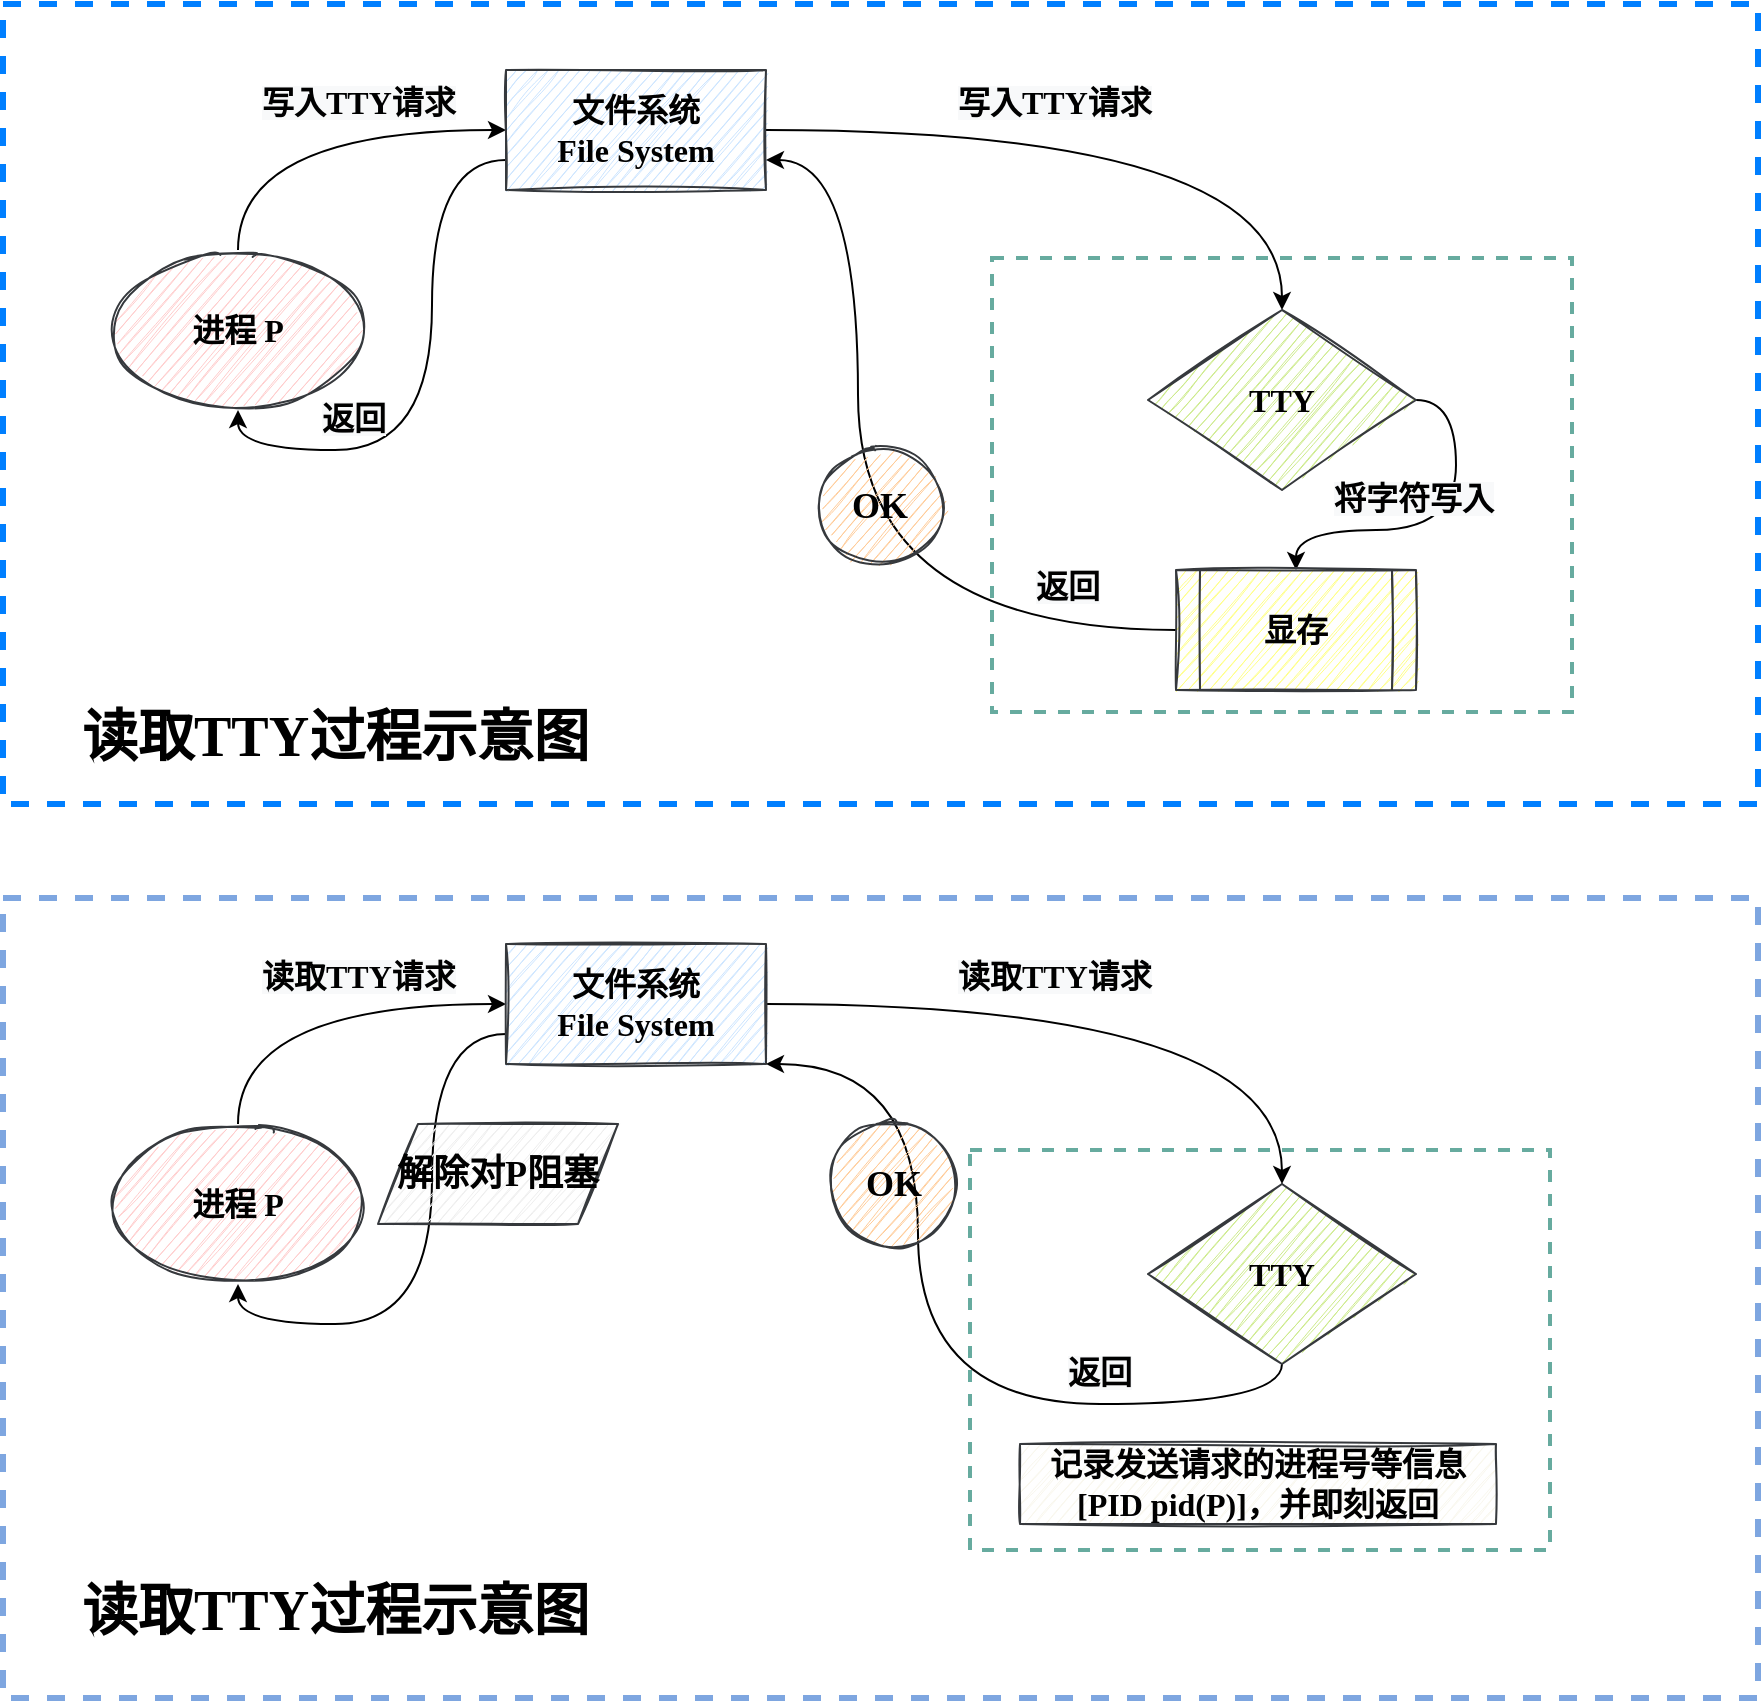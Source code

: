 <mxfile version="14.1.1" type="github">
  <diagram id="re15Rb0JpsQiYsEudaRB" name="Page-1">
    <mxGraphModel dx="2146" dy="829" grid="1" gridSize="10" guides="1" tooltips="1" connect="1" arrows="1" fold="1" page="1" pageScale="1" pageWidth="827" pageHeight="1169" math="0" shadow="0">
      <root>
        <mxCell id="0" />
        <mxCell id="1" parent="0" />
        <mxCell id="iDL0mzzt14MPATJzExOn-133" value="" style="rounded=0;whiteSpace=wrap;html=1;shadow=0;glass=0;sketch=0;strokeWidth=3;fillColor=none;gradientColor=none;dashed=1;strokeColor=#007FFF;" vertex="1" parent="1">
          <mxGeometry x="42.5" y="240" width="877.5" height="400" as="geometry" />
        </mxCell>
        <mxCell id="iDL0mzzt14MPATJzExOn-134" style="edgeStyle=orthogonalEdgeStyle;curved=1;rounded=0;orthogonalLoop=1;jettySize=auto;html=1;exitX=0.5;exitY=0;exitDx=0;exitDy=0;entryX=0;entryY=0.5;entryDx=0;entryDy=0;strokeWidth=1;" edge="1" parent="1" source="iDL0mzzt14MPATJzExOn-135" target="iDL0mzzt14MPATJzExOn-138">
          <mxGeometry relative="1" as="geometry" />
        </mxCell>
        <mxCell id="iDL0mzzt14MPATJzExOn-135" value="&lt;b style=&quot;font-family: &amp;#34;comic sans ms&amp;#34; ; font-size: 16px&quot;&gt;进程 P&lt;/b&gt;" style="ellipse;whiteSpace=wrap;html=1;rounded=0;shadow=0;glass=0;sketch=1;strokeWidth=1;fillColor=#ffcccc;strokeColor=#36393d;" vertex="1" parent="1">
          <mxGeometry x="100" y="363" width="120" height="80" as="geometry" />
        </mxCell>
        <mxCell id="iDL0mzzt14MPATJzExOn-136" style="edgeStyle=orthogonalEdgeStyle;curved=1;rounded=0;orthogonalLoop=1;jettySize=auto;html=1;exitX=1;exitY=0.5;exitDx=0;exitDy=0;entryX=0.5;entryY=0;entryDx=0;entryDy=0;strokeWidth=1;" edge="1" parent="1" source="iDL0mzzt14MPATJzExOn-138" target="iDL0mzzt14MPATJzExOn-141">
          <mxGeometry relative="1" as="geometry" />
        </mxCell>
        <mxCell id="iDL0mzzt14MPATJzExOn-137" style="edgeStyle=orthogonalEdgeStyle;curved=1;rounded=0;orthogonalLoop=1;jettySize=auto;html=1;exitX=0;exitY=0.75;exitDx=0;exitDy=0;entryX=0.5;entryY=1;entryDx=0;entryDy=0;strokeWidth=1;" edge="1" parent="1" source="iDL0mzzt14MPATJzExOn-138" target="iDL0mzzt14MPATJzExOn-135">
          <mxGeometry relative="1" as="geometry" />
        </mxCell>
        <mxCell id="iDL0mzzt14MPATJzExOn-138" value="&lt;font face=&quot;comic sans ms&quot;&gt;&lt;span style=&quot;font-size: 16px&quot;&gt;&lt;b&gt;文件系统&lt;br&gt;File System&lt;br&gt;&lt;/b&gt;&lt;/span&gt;&lt;/font&gt;" style="rounded=0;whiteSpace=wrap;html=1;shadow=0;sketch=1;fillColor=#cce5ff;strokeColor=#36393d;" vertex="1" parent="1">
          <mxGeometry x="294" y="273" width="130" height="60" as="geometry" />
        </mxCell>
        <mxCell id="iDL0mzzt14MPATJzExOn-139" value="&lt;b style=&quot;color: rgb(0 , 0 , 0) ; font-family: &amp;#34;comic sans ms&amp;#34; ; font-size: 16px ; font-style: normal ; letter-spacing: normal ; text-align: center ; text-indent: 0px ; text-transform: none ; word-spacing: 0px ; background-color: rgb(248 , 249 , 250)&quot;&gt;写入TTY请求&lt;/b&gt;" style="text;whiteSpace=wrap;html=1;rounded=0;" vertex="1" parent="1">
          <mxGeometry x="170" y="273" width="100" height="30" as="geometry" />
        </mxCell>
        <mxCell id="iDL0mzzt14MPATJzExOn-140" style="edgeStyle=orthogonalEdgeStyle;curved=1;rounded=0;orthogonalLoop=1;jettySize=auto;html=1;exitX=1;exitY=0.5;exitDx=0;exitDy=0;entryX=0.5;entryY=0;entryDx=0;entryDy=0;strokeWidth=1;" edge="1" parent="1" source="iDL0mzzt14MPATJzExOn-141" target="iDL0mzzt14MPATJzExOn-147">
          <mxGeometry relative="1" as="geometry" />
        </mxCell>
        <mxCell id="iDL0mzzt14MPATJzExOn-141" value="&lt;b style=&quot;font-family: &amp;#34;comic sans ms&amp;#34; ; font-size: 16px&quot;&gt;TTY&lt;/b&gt;" style="rhombus;whiteSpace=wrap;html=1;rounded=0;shadow=0;glass=0;sketch=1;strokeColor=#36393d;strokeWidth=1;fillColor=#cdeb8b;" vertex="1" parent="1">
          <mxGeometry x="615" y="393" width="134" height="90" as="geometry" />
        </mxCell>
        <mxCell id="iDL0mzzt14MPATJzExOn-142" value="&lt;b style=&quot;color: rgb(0 , 0 , 0) ; font-family: &amp;#34;comic sans ms&amp;#34; ; font-size: 16px ; font-style: normal ; letter-spacing: normal ; text-align: center ; text-indent: 0px ; text-transform: none ; word-spacing: 0px ; background-color: rgb(248 , 249 , 250)&quot;&gt;写入TTY请求&lt;/b&gt;" style="text;whiteSpace=wrap;html=1;rounded=0;" vertex="1" parent="1">
          <mxGeometry x="517.5" y="273" width="122.5" height="30" as="geometry" />
        </mxCell>
        <mxCell id="iDL0mzzt14MPATJzExOn-143" value="" style="rounded=0;whiteSpace=wrap;html=1;shadow=0;glass=0;dashed=1;sketch=0;strokeWidth=2;fillColor=none;gradientColor=none;strokeColor=#67AB9F;" vertex="1" parent="1">
          <mxGeometry x="537" y="367" width="290" height="227" as="geometry" />
        </mxCell>
        <mxCell id="iDL0mzzt14MPATJzExOn-144" value="&lt;b style=&quot;color: rgb(0 , 0 , 0) ; font-family: &amp;#34;comic sans ms&amp;#34; ; font-size: 16px ; font-style: normal ; letter-spacing: normal ; text-align: center ; text-indent: 0px ; text-transform: none ; word-spacing: 0px ; background-color: rgb(248 , 249 , 250)&quot;&gt;返回&lt;/b&gt;" style="text;whiteSpace=wrap;html=1;rounded=0;" vertex="1" parent="1">
          <mxGeometry x="557" y="515" width="60" height="40" as="geometry" />
        </mxCell>
        <mxCell id="iDL0mzzt14MPATJzExOn-145" value="&lt;div style=&quot;text-align: center&quot;&gt;&lt;span style=&quot;font-size: 28px&quot;&gt;&lt;font face=&quot;comic sans ms&quot;&gt;&lt;b&gt;读取TTY过程示意图&lt;/b&gt;&lt;/font&gt;&lt;/span&gt;&lt;/div&gt;" style="text;whiteSpace=wrap;html=1;" vertex="1" parent="1">
          <mxGeometry x="80" y="583" width="270" height="30" as="geometry" />
        </mxCell>
        <mxCell id="iDL0mzzt14MPATJzExOn-146" style="edgeStyle=orthogonalEdgeStyle;curved=1;rounded=0;orthogonalLoop=1;jettySize=auto;html=1;exitX=0;exitY=0.5;exitDx=0;exitDy=0;entryX=1;entryY=0.75;entryDx=0;entryDy=0;strokeWidth=1;" edge="1" parent="1" source="iDL0mzzt14MPATJzExOn-147" target="iDL0mzzt14MPATJzExOn-138">
          <mxGeometry relative="1" as="geometry">
            <Array as="points">
              <mxPoint x="470" y="553" />
              <mxPoint x="470" y="318" />
            </Array>
          </mxGeometry>
        </mxCell>
        <mxCell id="iDL0mzzt14MPATJzExOn-147" value="&lt;b style=&quot;font-family: &amp;#34;comic sans ms&amp;#34; ; font-size: 16px&quot;&gt;显存&lt;/b&gt;" style="shape=process;whiteSpace=wrap;html=1;backgroundOutline=1;rounded=0;shadow=0;glass=0;sketch=1;strokeColor=#36393d;strokeWidth=1;fillColor=#ffff88;" vertex="1" parent="1">
          <mxGeometry x="629" y="523" width="120" height="60" as="geometry" />
        </mxCell>
        <mxCell id="iDL0mzzt14MPATJzExOn-148" value="&lt;b style=&quot;color: rgb(0, 0, 0); font-family: &amp;quot;comic sans ms&amp;quot;; font-size: 16px; font-style: normal; letter-spacing: normal; text-align: center; text-indent: 0px; text-transform: none; word-spacing: 0px; background-color: rgb(248, 249, 250);&quot;&gt;将字符写入&lt;/b&gt;" style="text;whiteSpace=wrap;html=1;" vertex="1" parent="1">
          <mxGeometry x="706" y="471" width="110" height="30" as="geometry" />
        </mxCell>
        <mxCell id="iDL0mzzt14MPATJzExOn-149" value="&lt;b style=&quot;font-family: &amp;#34;comic sans ms&amp;#34;&quot;&gt;&lt;font style=&quot;font-size: 18px&quot;&gt;OK&lt;/font&gt;&lt;/b&gt;" style="ellipse;whiteSpace=wrap;html=1;aspect=fixed;rounded=0;shadow=0;glass=0;sketch=1;strokeColor=#36393d;strokeWidth=1;fillColor=#ffcc99;" vertex="1" parent="1">
          <mxGeometry x="451.25" y="461" width="60" height="60" as="geometry" />
        </mxCell>
        <mxCell id="iDL0mzzt14MPATJzExOn-150" value="&lt;b style=&quot;color: rgb(0 , 0 , 0) ; font-family: &amp;#34;comic sans ms&amp;#34; ; font-size: 16px ; font-style: normal ; letter-spacing: normal ; text-align: center ; text-indent: 0px ; text-transform: none ; word-spacing: 0px ; background-color: rgb(248 , 249 , 250)&quot;&gt;返回&lt;/b&gt;" style="text;whiteSpace=wrap;html=1;rounded=0;" vertex="1" parent="1">
          <mxGeometry x="200" y="431" width="60" height="40" as="geometry" />
        </mxCell>
        <mxCell id="iDL0mzzt14MPATJzExOn-151" value="" style="rounded=0;whiteSpace=wrap;html=1;shadow=0;glass=0;sketch=0;strokeWidth=3;fillColor=none;gradientColor=none;dashed=1;strokeColor=#7EA6E0;" vertex="1" parent="1">
          <mxGeometry x="42.5" y="687" width="877.5" height="400" as="geometry" />
        </mxCell>
        <mxCell id="iDL0mzzt14MPATJzExOn-152" style="edgeStyle=orthogonalEdgeStyle;curved=1;rounded=0;orthogonalLoop=1;jettySize=auto;html=1;exitX=0.5;exitY=0;exitDx=0;exitDy=0;entryX=0;entryY=0.5;entryDx=0;entryDy=0;strokeWidth=1;" edge="1" parent="1" source="iDL0mzzt14MPATJzExOn-153" target="iDL0mzzt14MPATJzExOn-156">
          <mxGeometry relative="1" as="geometry" />
        </mxCell>
        <mxCell id="iDL0mzzt14MPATJzExOn-153" value="&lt;b style=&quot;font-family: &amp;#34;comic sans ms&amp;#34; ; font-size: 16px&quot;&gt;进程 P&lt;/b&gt;" style="ellipse;whiteSpace=wrap;html=1;rounded=0;shadow=0;glass=0;sketch=1;strokeWidth=1;fillColor=#ffcccc;strokeColor=#36393d;" vertex="1" parent="1">
          <mxGeometry x="100" y="800" width="120" height="80" as="geometry" />
        </mxCell>
        <mxCell id="iDL0mzzt14MPATJzExOn-154" style="edgeStyle=orthogonalEdgeStyle;curved=1;rounded=0;orthogonalLoop=1;jettySize=auto;html=1;exitX=1;exitY=0.5;exitDx=0;exitDy=0;entryX=0.5;entryY=0;entryDx=0;entryDy=0;strokeWidth=1;" edge="1" parent="1" source="iDL0mzzt14MPATJzExOn-156" target="iDL0mzzt14MPATJzExOn-159">
          <mxGeometry relative="1" as="geometry" />
        </mxCell>
        <mxCell id="iDL0mzzt14MPATJzExOn-155" style="edgeStyle=orthogonalEdgeStyle;curved=1;rounded=0;orthogonalLoop=1;jettySize=auto;html=1;exitX=0;exitY=0.75;exitDx=0;exitDy=0;entryX=0.5;entryY=1;entryDx=0;entryDy=0;strokeWidth=1;" edge="1" parent="1" source="iDL0mzzt14MPATJzExOn-156" target="iDL0mzzt14MPATJzExOn-153">
          <mxGeometry relative="1" as="geometry" />
        </mxCell>
        <mxCell id="iDL0mzzt14MPATJzExOn-156" value="&lt;font face=&quot;comic sans ms&quot;&gt;&lt;span style=&quot;font-size: 16px&quot;&gt;&lt;b&gt;文件系统&lt;br&gt;File System&lt;br&gt;&lt;/b&gt;&lt;/span&gt;&lt;/font&gt;" style="rounded=0;whiteSpace=wrap;html=1;shadow=0;sketch=1;fillColor=#cce5ff;strokeColor=#36393d;" vertex="1" parent="1">
          <mxGeometry x="294" y="710" width="130" height="60" as="geometry" />
        </mxCell>
        <mxCell id="iDL0mzzt14MPATJzExOn-157" value="&lt;b style=&quot;color: rgb(0 , 0 , 0) ; font-family: &amp;#34;comic sans ms&amp;#34; ; font-size: 16px ; font-style: normal ; letter-spacing: normal ; text-align: center ; text-indent: 0px ; text-transform: none ; word-spacing: 0px ; background-color: rgb(248 , 249 , 250)&quot;&gt;读取TTY请求&lt;/b&gt;" style="text;whiteSpace=wrap;html=1;rounded=0;" vertex="1" parent="1">
          <mxGeometry x="170" y="710" width="100" height="30" as="geometry" />
        </mxCell>
        <mxCell id="iDL0mzzt14MPATJzExOn-158" style="edgeStyle=orthogonalEdgeStyle;curved=1;rounded=0;orthogonalLoop=1;jettySize=auto;html=1;exitX=0.5;exitY=1;exitDx=0;exitDy=0;entryX=1;entryY=1;entryDx=0;entryDy=0;strokeWidth=1;" edge="1" parent="1" source="iDL0mzzt14MPATJzExOn-159" target="iDL0mzzt14MPATJzExOn-156">
          <mxGeometry relative="1" as="geometry">
            <Array as="points">
              <mxPoint x="682" y="940" />
              <mxPoint x="500" y="940" />
              <mxPoint x="500" y="770" />
            </Array>
          </mxGeometry>
        </mxCell>
        <mxCell id="iDL0mzzt14MPATJzExOn-159" value="&lt;b style=&quot;font-family: &amp;#34;comic sans ms&amp;#34; ; font-size: 16px&quot;&gt;TTY&lt;/b&gt;" style="rhombus;whiteSpace=wrap;html=1;rounded=0;shadow=0;glass=0;sketch=1;strokeColor=#36393d;strokeWidth=1;fillColor=#cdeb8b;" vertex="1" parent="1">
          <mxGeometry x="615" y="830" width="134" height="90" as="geometry" />
        </mxCell>
        <mxCell id="iDL0mzzt14MPATJzExOn-160" value="&lt;b style=&quot;color: rgb(0 , 0 , 0) ; font-family: &amp;#34;comic sans ms&amp;#34; ; font-size: 16px ; font-style: normal ; letter-spacing: normal ; text-align: center ; text-indent: 0px ; text-transform: none ; word-spacing: 0px ; background-color: rgb(248 , 249 , 250)&quot;&gt;读取TTY请求&lt;/b&gt;" style="text;whiteSpace=wrap;html=1;rounded=0;" vertex="1" parent="1">
          <mxGeometry x="517.5" y="710" width="122.5" height="30" as="geometry" />
        </mxCell>
        <mxCell id="iDL0mzzt14MPATJzExOn-161" value="&lt;font face=&quot;comic sans ms&quot;&gt;&lt;span style=&quot;font-size: 16px&quot;&gt;&lt;b&gt;记录发送请求的进程号等信息&lt;br&gt;[PID pid(P)]，并即刻返回&lt;br&gt;&lt;/b&gt;&lt;/span&gt;&lt;/font&gt;" style="rounded=0;whiteSpace=wrap;html=1;shadow=0;sketch=1;fillColor=#f9f7ed;strokeColor=#36393d;" vertex="1" parent="1">
          <mxGeometry x="551" y="960" width="238" height="40" as="geometry" />
        </mxCell>
        <mxCell id="iDL0mzzt14MPATJzExOn-162" value="" style="rounded=0;whiteSpace=wrap;html=1;shadow=0;glass=0;dashed=1;sketch=0;strokeWidth=2;fillColor=none;gradientColor=none;strokeColor=#67AB9F;" vertex="1" parent="1">
          <mxGeometry x="526" y="813" width="290" height="200" as="geometry" />
        </mxCell>
        <mxCell id="iDL0mzzt14MPATJzExOn-163" value="&lt;b style=&quot;color: rgb(0 , 0 , 0) ; font-family: &amp;#34;comic sans ms&amp;#34; ; font-size: 16px ; font-style: normal ; letter-spacing: normal ; text-align: center ; text-indent: 0px ; text-transform: none ; word-spacing: 0px ; background-color: rgb(248 , 249 , 250)&quot;&gt;返回&lt;/b&gt;" style="text;whiteSpace=wrap;html=1;rounded=0;" vertex="1" parent="1">
          <mxGeometry x="573" y="908" width="60" height="40" as="geometry" />
        </mxCell>
        <mxCell id="iDL0mzzt14MPATJzExOn-164" value="&lt;b style=&quot;font-family: &amp;#34;comic sans ms&amp;#34;&quot;&gt;&lt;font style=&quot;font-size: 18px&quot;&gt;OK&lt;/font&gt;&lt;/b&gt;" style="ellipse;whiteSpace=wrap;html=1;aspect=fixed;rounded=0;shadow=0;glass=0;sketch=1;strokeColor=#36393d;strokeWidth=1;fillColor=#ffcc99;" vertex="1" parent="1">
          <mxGeometry x="457.5" y="800" width="60" height="60" as="geometry" />
        </mxCell>
        <mxCell id="iDL0mzzt14MPATJzExOn-165" value="&lt;b style=&quot;font-family: &amp;#34;comic sans ms&amp;#34;&quot;&gt;&lt;font style=&quot;font-size: 18px&quot;&gt;解除对P阻塞&lt;/font&gt;&lt;/b&gt;" style="shape=parallelogram;perimeter=parallelogramPerimeter;whiteSpace=wrap;html=1;fixedSize=1;rounded=0;shadow=0;glass=0;sketch=1;strokeColor=#36393d;strokeWidth=1;fillColor=#eeeeee;" vertex="1" parent="1">
          <mxGeometry x="230" y="800" width="120" height="50" as="geometry" />
        </mxCell>
        <mxCell id="iDL0mzzt14MPATJzExOn-166" value="&lt;div style=&quot;text-align: center&quot;&gt;&lt;span style=&quot;font-size: 28px&quot;&gt;&lt;font face=&quot;comic sans ms&quot;&gt;&lt;b&gt;读取TTY过程示意图&lt;/b&gt;&lt;/font&gt;&lt;/span&gt;&lt;/div&gt;" style="text;whiteSpace=wrap;html=1;" vertex="1" parent="1">
          <mxGeometry x="80" y="1020" width="270" height="30" as="geometry" />
        </mxCell>
      </root>
    </mxGraphModel>
  </diagram>
</mxfile>
